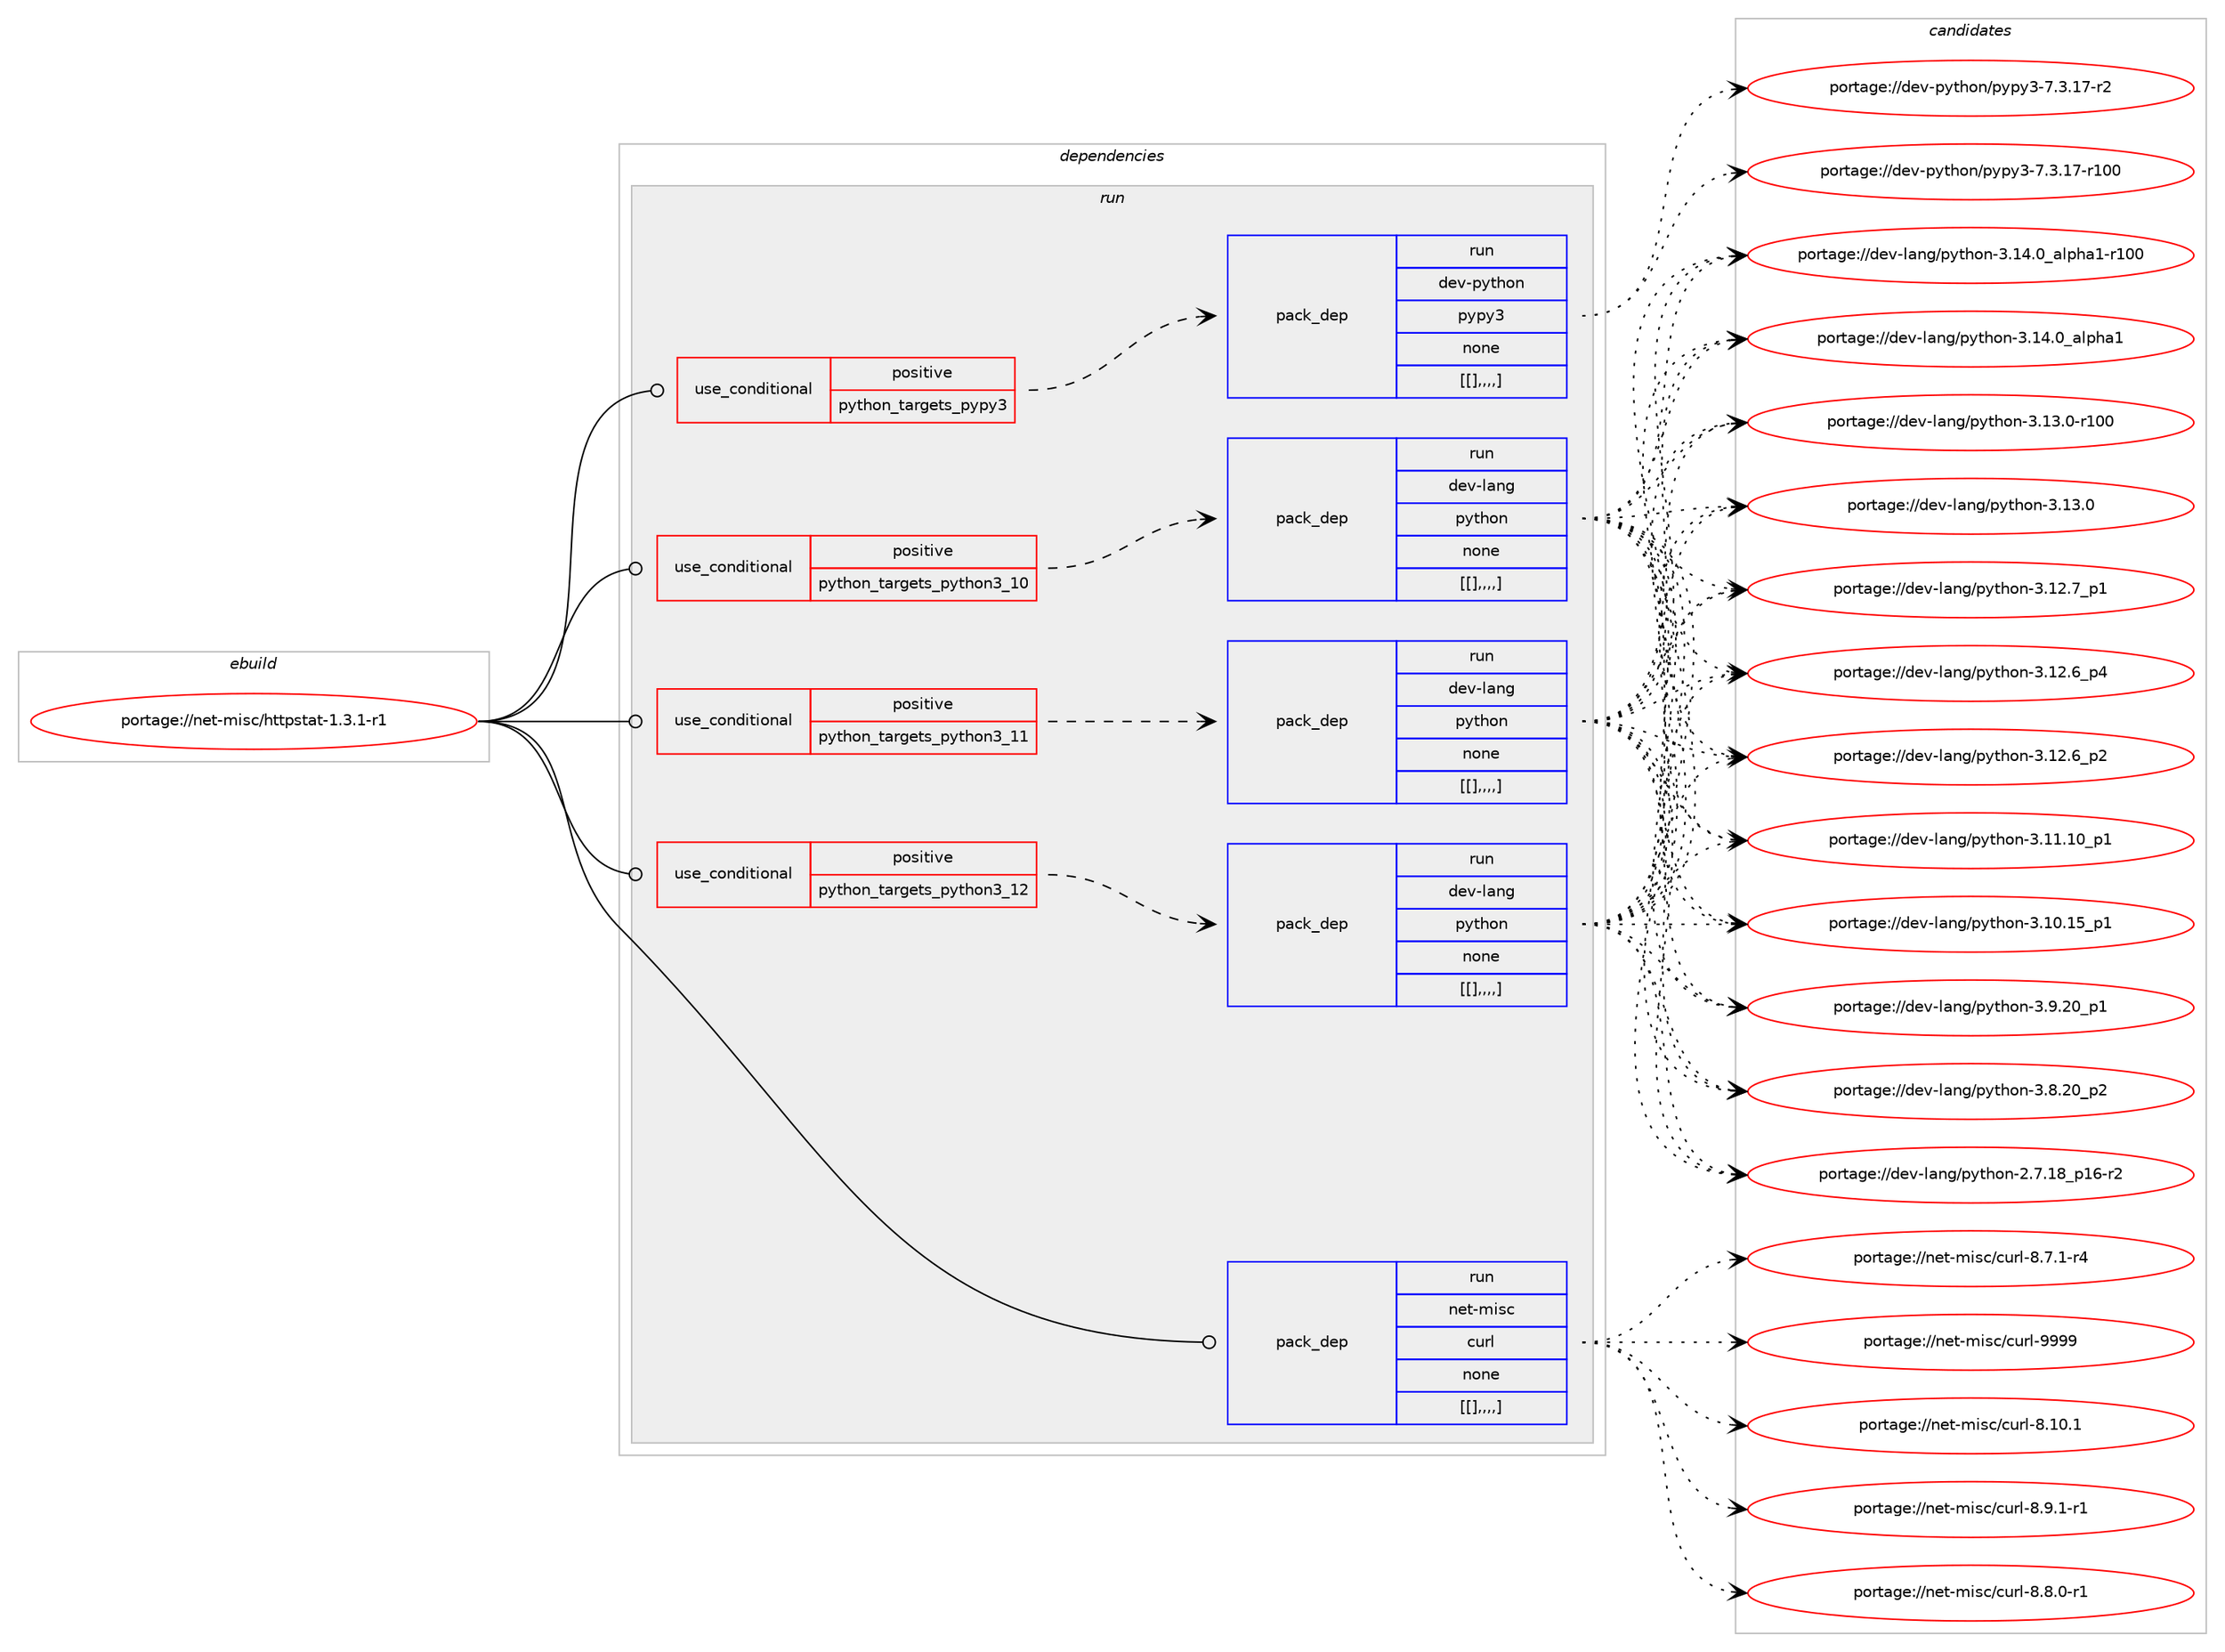digraph prolog {

# *************
# Graph options
# *************

newrank=true;
concentrate=true;
compound=true;
graph [rankdir=LR,fontname=Helvetica,fontsize=10,ranksep=1.5];#, ranksep=2.5, nodesep=0.2];
edge  [arrowhead=vee];
node  [fontname=Helvetica,fontsize=10];

# **********
# The ebuild
# **********

subgraph cluster_leftcol {
color=gray;
label=<<i>ebuild</i>>;
id [label="portage://net-misc/httpstat-1.3.1-r1", color=red, width=4, href="../net-misc/httpstat-1.3.1-r1.svg"];
}

# ****************
# The dependencies
# ****************

subgraph cluster_midcol {
color=gray;
label=<<i>dependencies</i>>;
subgraph cluster_compile {
fillcolor="#eeeeee";
style=filled;
label=<<i>compile</i>>;
}
subgraph cluster_compileandrun {
fillcolor="#eeeeee";
style=filled;
label=<<i>compile and run</i>>;
}
subgraph cluster_run {
fillcolor="#eeeeee";
style=filled;
label=<<i>run</i>>;
subgraph cond103387 {
dependency392368 [label=<<TABLE BORDER="0" CELLBORDER="1" CELLSPACING="0" CELLPADDING="4"><TR><TD ROWSPAN="3" CELLPADDING="10">use_conditional</TD></TR><TR><TD>positive</TD></TR><TR><TD>python_targets_pypy3</TD></TR></TABLE>>, shape=none, color=red];
subgraph pack286032 {
dependency392474 [label=<<TABLE BORDER="0" CELLBORDER="1" CELLSPACING="0" CELLPADDING="4" WIDTH="220"><TR><TD ROWSPAN="6" CELLPADDING="30">pack_dep</TD></TR><TR><TD WIDTH="110">run</TD></TR><TR><TD>dev-python</TD></TR><TR><TD>pypy3</TD></TR><TR><TD>none</TD></TR><TR><TD>[[],,,,]</TD></TR></TABLE>>, shape=none, color=blue];
}
dependency392368:e -> dependency392474:w [weight=20,style="dashed",arrowhead="vee"];
}
id:e -> dependency392368:w [weight=20,style="solid",arrowhead="odot"];
subgraph cond103429 {
dependency392483 [label=<<TABLE BORDER="0" CELLBORDER="1" CELLSPACING="0" CELLPADDING="4"><TR><TD ROWSPAN="3" CELLPADDING="10">use_conditional</TD></TR><TR><TD>positive</TD></TR><TR><TD>python_targets_python3_10</TD></TR></TABLE>>, shape=none, color=red];
subgraph pack286127 {
dependency392532 [label=<<TABLE BORDER="0" CELLBORDER="1" CELLSPACING="0" CELLPADDING="4" WIDTH="220"><TR><TD ROWSPAN="6" CELLPADDING="30">pack_dep</TD></TR><TR><TD WIDTH="110">run</TD></TR><TR><TD>dev-lang</TD></TR><TR><TD>python</TD></TR><TR><TD>none</TD></TR><TR><TD>[[],,,,]</TD></TR></TABLE>>, shape=none, color=blue];
}
dependency392483:e -> dependency392532:w [weight=20,style="dashed",arrowhead="vee"];
}
id:e -> dependency392483:w [weight=20,style="solid",arrowhead="odot"];
subgraph cond103451 {
dependency392557 [label=<<TABLE BORDER="0" CELLBORDER="1" CELLSPACING="0" CELLPADDING="4"><TR><TD ROWSPAN="3" CELLPADDING="10">use_conditional</TD></TR><TR><TD>positive</TD></TR><TR><TD>python_targets_python3_11</TD></TR></TABLE>>, shape=none, color=red];
subgraph pack286160 {
dependency392601 [label=<<TABLE BORDER="0" CELLBORDER="1" CELLSPACING="0" CELLPADDING="4" WIDTH="220"><TR><TD ROWSPAN="6" CELLPADDING="30">pack_dep</TD></TR><TR><TD WIDTH="110">run</TD></TR><TR><TD>dev-lang</TD></TR><TR><TD>python</TD></TR><TR><TD>none</TD></TR><TR><TD>[[],,,,]</TD></TR></TABLE>>, shape=none, color=blue];
}
dependency392557:e -> dependency392601:w [weight=20,style="dashed",arrowhead="vee"];
}
id:e -> dependency392557:w [weight=20,style="solid",arrowhead="odot"];
subgraph cond103479 {
dependency392649 [label=<<TABLE BORDER="0" CELLBORDER="1" CELLSPACING="0" CELLPADDING="4"><TR><TD ROWSPAN="3" CELLPADDING="10">use_conditional</TD></TR><TR><TD>positive</TD></TR><TR><TD>python_targets_python3_12</TD></TR></TABLE>>, shape=none, color=red];
subgraph pack286215 {
dependency392652 [label=<<TABLE BORDER="0" CELLBORDER="1" CELLSPACING="0" CELLPADDING="4" WIDTH="220"><TR><TD ROWSPAN="6" CELLPADDING="30">pack_dep</TD></TR><TR><TD WIDTH="110">run</TD></TR><TR><TD>dev-lang</TD></TR><TR><TD>python</TD></TR><TR><TD>none</TD></TR><TR><TD>[[],,,,]</TD></TR></TABLE>>, shape=none, color=blue];
}
dependency392649:e -> dependency392652:w [weight=20,style="dashed",arrowhead="vee"];
}
id:e -> dependency392649:w [weight=20,style="solid",arrowhead="odot"];
subgraph pack286221 {
dependency392657 [label=<<TABLE BORDER="0" CELLBORDER="1" CELLSPACING="0" CELLPADDING="4" WIDTH="220"><TR><TD ROWSPAN="6" CELLPADDING="30">pack_dep</TD></TR><TR><TD WIDTH="110">run</TD></TR><TR><TD>net-misc</TD></TR><TR><TD>curl</TD></TR><TR><TD>none</TD></TR><TR><TD>[[],,,,]</TD></TR></TABLE>>, shape=none, color=blue];
}
id:e -> dependency392657:w [weight=20,style="solid",arrowhead="odot"];
}
}

# **************
# The candidates
# **************

subgraph cluster_choices {
rank=same;
color=gray;
label=<<i>candidates</i>>;

subgraph choice285054 {
color=black;
nodesep=1;
choice100101118451121211161041111104711212111212151455546514649554511450 [label="portage://dev-python/pypy3-7.3.17-r2", color=red, width=4,href="../dev-python/pypy3-7.3.17-r2.svg"];
choice1001011184511212111610411111047112121112121514555465146495545114494848 [label="portage://dev-python/pypy3-7.3.17-r100", color=red, width=4,href="../dev-python/pypy3-7.3.17-r100.svg"];
dependency392474:e -> choice100101118451121211161041111104711212111212151455546514649554511450:w [style=dotted,weight="100"];
dependency392474:e -> choice1001011184511212111610411111047112121112121514555465146495545114494848:w [style=dotted,weight="100"];
}
subgraph choice285057 {
color=black;
nodesep=1;
choice100101118451089711010347112121116104111110455146495246489597108112104974945114494848 [label="portage://dev-lang/python-3.14.0_alpha1-r100", color=red, width=4,href="../dev-lang/python-3.14.0_alpha1-r100.svg"];
choice1001011184510897110103471121211161041111104551464952464895971081121049749 [label="portage://dev-lang/python-3.14.0_alpha1", color=red, width=4,href="../dev-lang/python-3.14.0_alpha1.svg"];
choice1001011184510897110103471121211161041111104551464951464845114494848 [label="portage://dev-lang/python-3.13.0-r100", color=red, width=4,href="../dev-lang/python-3.13.0-r100.svg"];
choice10010111845108971101034711212111610411111045514649514648 [label="portage://dev-lang/python-3.13.0", color=red, width=4,href="../dev-lang/python-3.13.0.svg"];
choice100101118451089711010347112121116104111110455146495046559511249 [label="portage://dev-lang/python-3.12.7_p1", color=red, width=4,href="../dev-lang/python-3.12.7_p1.svg"];
choice100101118451089711010347112121116104111110455146495046549511252 [label="portage://dev-lang/python-3.12.6_p4", color=red, width=4,href="../dev-lang/python-3.12.6_p4.svg"];
choice100101118451089711010347112121116104111110455146495046549511250 [label="portage://dev-lang/python-3.12.6_p2", color=red, width=4,href="../dev-lang/python-3.12.6_p2.svg"];
choice10010111845108971101034711212111610411111045514649494649489511249 [label="portage://dev-lang/python-3.11.10_p1", color=red, width=4,href="../dev-lang/python-3.11.10_p1.svg"];
choice10010111845108971101034711212111610411111045514649484649539511249 [label="portage://dev-lang/python-3.10.15_p1", color=red, width=4,href="../dev-lang/python-3.10.15_p1.svg"];
choice100101118451089711010347112121116104111110455146574650489511249 [label="portage://dev-lang/python-3.9.20_p1", color=red, width=4,href="../dev-lang/python-3.9.20_p1.svg"];
choice100101118451089711010347112121116104111110455146564650489511250 [label="portage://dev-lang/python-3.8.20_p2", color=red, width=4,href="../dev-lang/python-3.8.20_p2.svg"];
choice100101118451089711010347112121116104111110455046554649569511249544511450 [label="portage://dev-lang/python-2.7.18_p16-r2", color=red, width=4,href="../dev-lang/python-2.7.18_p16-r2.svg"];
dependency392532:e -> choice100101118451089711010347112121116104111110455146495246489597108112104974945114494848:w [style=dotted,weight="100"];
dependency392532:e -> choice1001011184510897110103471121211161041111104551464952464895971081121049749:w [style=dotted,weight="100"];
dependency392532:e -> choice1001011184510897110103471121211161041111104551464951464845114494848:w [style=dotted,weight="100"];
dependency392532:e -> choice10010111845108971101034711212111610411111045514649514648:w [style=dotted,weight="100"];
dependency392532:e -> choice100101118451089711010347112121116104111110455146495046559511249:w [style=dotted,weight="100"];
dependency392532:e -> choice100101118451089711010347112121116104111110455146495046549511252:w [style=dotted,weight="100"];
dependency392532:e -> choice100101118451089711010347112121116104111110455146495046549511250:w [style=dotted,weight="100"];
dependency392532:e -> choice10010111845108971101034711212111610411111045514649494649489511249:w [style=dotted,weight="100"];
dependency392532:e -> choice10010111845108971101034711212111610411111045514649484649539511249:w [style=dotted,weight="100"];
dependency392532:e -> choice100101118451089711010347112121116104111110455146574650489511249:w [style=dotted,weight="100"];
dependency392532:e -> choice100101118451089711010347112121116104111110455146564650489511250:w [style=dotted,weight="100"];
dependency392532:e -> choice100101118451089711010347112121116104111110455046554649569511249544511450:w [style=dotted,weight="100"];
}
subgraph choice285065 {
color=black;
nodesep=1;
choice100101118451089711010347112121116104111110455146495246489597108112104974945114494848 [label="portage://dev-lang/python-3.14.0_alpha1-r100", color=red, width=4,href="../dev-lang/python-3.14.0_alpha1-r100.svg"];
choice1001011184510897110103471121211161041111104551464952464895971081121049749 [label="portage://dev-lang/python-3.14.0_alpha1", color=red, width=4,href="../dev-lang/python-3.14.0_alpha1.svg"];
choice1001011184510897110103471121211161041111104551464951464845114494848 [label="portage://dev-lang/python-3.13.0-r100", color=red, width=4,href="../dev-lang/python-3.13.0-r100.svg"];
choice10010111845108971101034711212111610411111045514649514648 [label="portage://dev-lang/python-3.13.0", color=red, width=4,href="../dev-lang/python-3.13.0.svg"];
choice100101118451089711010347112121116104111110455146495046559511249 [label="portage://dev-lang/python-3.12.7_p1", color=red, width=4,href="../dev-lang/python-3.12.7_p1.svg"];
choice100101118451089711010347112121116104111110455146495046549511252 [label="portage://dev-lang/python-3.12.6_p4", color=red, width=4,href="../dev-lang/python-3.12.6_p4.svg"];
choice100101118451089711010347112121116104111110455146495046549511250 [label="portage://dev-lang/python-3.12.6_p2", color=red, width=4,href="../dev-lang/python-3.12.6_p2.svg"];
choice10010111845108971101034711212111610411111045514649494649489511249 [label="portage://dev-lang/python-3.11.10_p1", color=red, width=4,href="../dev-lang/python-3.11.10_p1.svg"];
choice10010111845108971101034711212111610411111045514649484649539511249 [label="portage://dev-lang/python-3.10.15_p1", color=red, width=4,href="../dev-lang/python-3.10.15_p1.svg"];
choice100101118451089711010347112121116104111110455146574650489511249 [label="portage://dev-lang/python-3.9.20_p1", color=red, width=4,href="../dev-lang/python-3.9.20_p1.svg"];
choice100101118451089711010347112121116104111110455146564650489511250 [label="portage://dev-lang/python-3.8.20_p2", color=red, width=4,href="../dev-lang/python-3.8.20_p2.svg"];
choice100101118451089711010347112121116104111110455046554649569511249544511450 [label="portage://dev-lang/python-2.7.18_p16-r2", color=red, width=4,href="../dev-lang/python-2.7.18_p16-r2.svg"];
dependency392601:e -> choice100101118451089711010347112121116104111110455146495246489597108112104974945114494848:w [style=dotted,weight="100"];
dependency392601:e -> choice1001011184510897110103471121211161041111104551464952464895971081121049749:w [style=dotted,weight="100"];
dependency392601:e -> choice1001011184510897110103471121211161041111104551464951464845114494848:w [style=dotted,weight="100"];
dependency392601:e -> choice10010111845108971101034711212111610411111045514649514648:w [style=dotted,weight="100"];
dependency392601:e -> choice100101118451089711010347112121116104111110455146495046559511249:w [style=dotted,weight="100"];
dependency392601:e -> choice100101118451089711010347112121116104111110455146495046549511252:w [style=dotted,weight="100"];
dependency392601:e -> choice100101118451089711010347112121116104111110455146495046549511250:w [style=dotted,weight="100"];
dependency392601:e -> choice10010111845108971101034711212111610411111045514649494649489511249:w [style=dotted,weight="100"];
dependency392601:e -> choice10010111845108971101034711212111610411111045514649484649539511249:w [style=dotted,weight="100"];
dependency392601:e -> choice100101118451089711010347112121116104111110455146574650489511249:w [style=dotted,weight="100"];
dependency392601:e -> choice100101118451089711010347112121116104111110455146564650489511250:w [style=dotted,weight="100"];
dependency392601:e -> choice100101118451089711010347112121116104111110455046554649569511249544511450:w [style=dotted,weight="100"];
}
subgraph choice285076 {
color=black;
nodesep=1;
choice100101118451089711010347112121116104111110455146495246489597108112104974945114494848 [label="portage://dev-lang/python-3.14.0_alpha1-r100", color=red, width=4,href="../dev-lang/python-3.14.0_alpha1-r100.svg"];
choice1001011184510897110103471121211161041111104551464952464895971081121049749 [label="portage://dev-lang/python-3.14.0_alpha1", color=red, width=4,href="../dev-lang/python-3.14.0_alpha1.svg"];
choice1001011184510897110103471121211161041111104551464951464845114494848 [label="portage://dev-lang/python-3.13.0-r100", color=red, width=4,href="../dev-lang/python-3.13.0-r100.svg"];
choice10010111845108971101034711212111610411111045514649514648 [label="portage://dev-lang/python-3.13.0", color=red, width=4,href="../dev-lang/python-3.13.0.svg"];
choice100101118451089711010347112121116104111110455146495046559511249 [label="portage://dev-lang/python-3.12.7_p1", color=red, width=4,href="../dev-lang/python-3.12.7_p1.svg"];
choice100101118451089711010347112121116104111110455146495046549511252 [label="portage://dev-lang/python-3.12.6_p4", color=red, width=4,href="../dev-lang/python-3.12.6_p4.svg"];
choice100101118451089711010347112121116104111110455146495046549511250 [label="portage://dev-lang/python-3.12.6_p2", color=red, width=4,href="../dev-lang/python-3.12.6_p2.svg"];
choice10010111845108971101034711212111610411111045514649494649489511249 [label="portage://dev-lang/python-3.11.10_p1", color=red, width=4,href="../dev-lang/python-3.11.10_p1.svg"];
choice10010111845108971101034711212111610411111045514649484649539511249 [label="portage://dev-lang/python-3.10.15_p1", color=red, width=4,href="../dev-lang/python-3.10.15_p1.svg"];
choice100101118451089711010347112121116104111110455146574650489511249 [label="portage://dev-lang/python-3.9.20_p1", color=red, width=4,href="../dev-lang/python-3.9.20_p1.svg"];
choice100101118451089711010347112121116104111110455146564650489511250 [label="portage://dev-lang/python-3.8.20_p2", color=red, width=4,href="../dev-lang/python-3.8.20_p2.svg"];
choice100101118451089711010347112121116104111110455046554649569511249544511450 [label="portage://dev-lang/python-2.7.18_p16-r2", color=red, width=4,href="../dev-lang/python-2.7.18_p16-r2.svg"];
dependency392652:e -> choice100101118451089711010347112121116104111110455146495246489597108112104974945114494848:w [style=dotted,weight="100"];
dependency392652:e -> choice1001011184510897110103471121211161041111104551464952464895971081121049749:w [style=dotted,weight="100"];
dependency392652:e -> choice1001011184510897110103471121211161041111104551464951464845114494848:w [style=dotted,weight="100"];
dependency392652:e -> choice10010111845108971101034711212111610411111045514649514648:w [style=dotted,weight="100"];
dependency392652:e -> choice100101118451089711010347112121116104111110455146495046559511249:w [style=dotted,weight="100"];
dependency392652:e -> choice100101118451089711010347112121116104111110455146495046549511252:w [style=dotted,weight="100"];
dependency392652:e -> choice100101118451089711010347112121116104111110455146495046549511250:w [style=dotted,weight="100"];
dependency392652:e -> choice10010111845108971101034711212111610411111045514649494649489511249:w [style=dotted,weight="100"];
dependency392652:e -> choice10010111845108971101034711212111610411111045514649484649539511249:w [style=dotted,weight="100"];
dependency392652:e -> choice100101118451089711010347112121116104111110455146574650489511249:w [style=dotted,weight="100"];
dependency392652:e -> choice100101118451089711010347112121116104111110455146564650489511250:w [style=dotted,weight="100"];
dependency392652:e -> choice100101118451089711010347112121116104111110455046554649569511249544511450:w [style=dotted,weight="100"];
}
subgraph choice285089 {
color=black;
nodesep=1;
choice110101116451091051159947991171141084557575757 [label="portage://net-misc/curl-9999", color=red, width=4,href="../net-misc/curl-9999.svg"];
choice1101011164510910511599479911711410845564649484649 [label="portage://net-misc/curl-8.10.1", color=red, width=4,href="../net-misc/curl-8.10.1.svg"];
choice110101116451091051159947991171141084556465746494511449 [label="portage://net-misc/curl-8.9.1-r1", color=red, width=4,href="../net-misc/curl-8.9.1-r1.svg"];
choice110101116451091051159947991171141084556465646484511449 [label="portage://net-misc/curl-8.8.0-r1", color=red, width=4,href="../net-misc/curl-8.8.0-r1.svg"];
choice110101116451091051159947991171141084556465546494511452 [label="portage://net-misc/curl-8.7.1-r4", color=red, width=4,href="../net-misc/curl-8.7.1-r4.svg"];
dependency392657:e -> choice110101116451091051159947991171141084557575757:w [style=dotted,weight="100"];
dependency392657:e -> choice1101011164510910511599479911711410845564649484649:w [style=dotted,weight="100"];
dependency392657:e -> choice110101116451091051159947991171141084556465746494511449:w [style=dotted,weight="100"];
dependency392657:e -> choice110101116451091051159947991171141084556465646484511449:w [style=dotted,weight="100"];
dependency392657:e -> choice110101116451091051159947991171141084556465546494511452:w [style=dotted,weight="100"];
}
}

}
